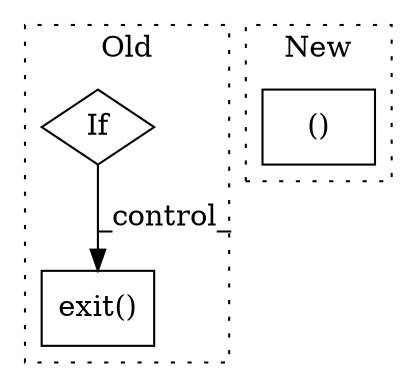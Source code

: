 digraph G {
subgraph cluster0 {
1 [label="exit()" a="75" s="14676,14686" l="9,1" shape="box"];
3 [label="If" a="96" s="14644" l="3" shape="diamond"];
label = "Old";
style="dotted";
}
subgraph cluster1 {
2 [label="()" a="54" s="13022" l="27" shape="box"];
label = "New";
style="dotted";
}
3 -> 1 [label="_control_"];
}